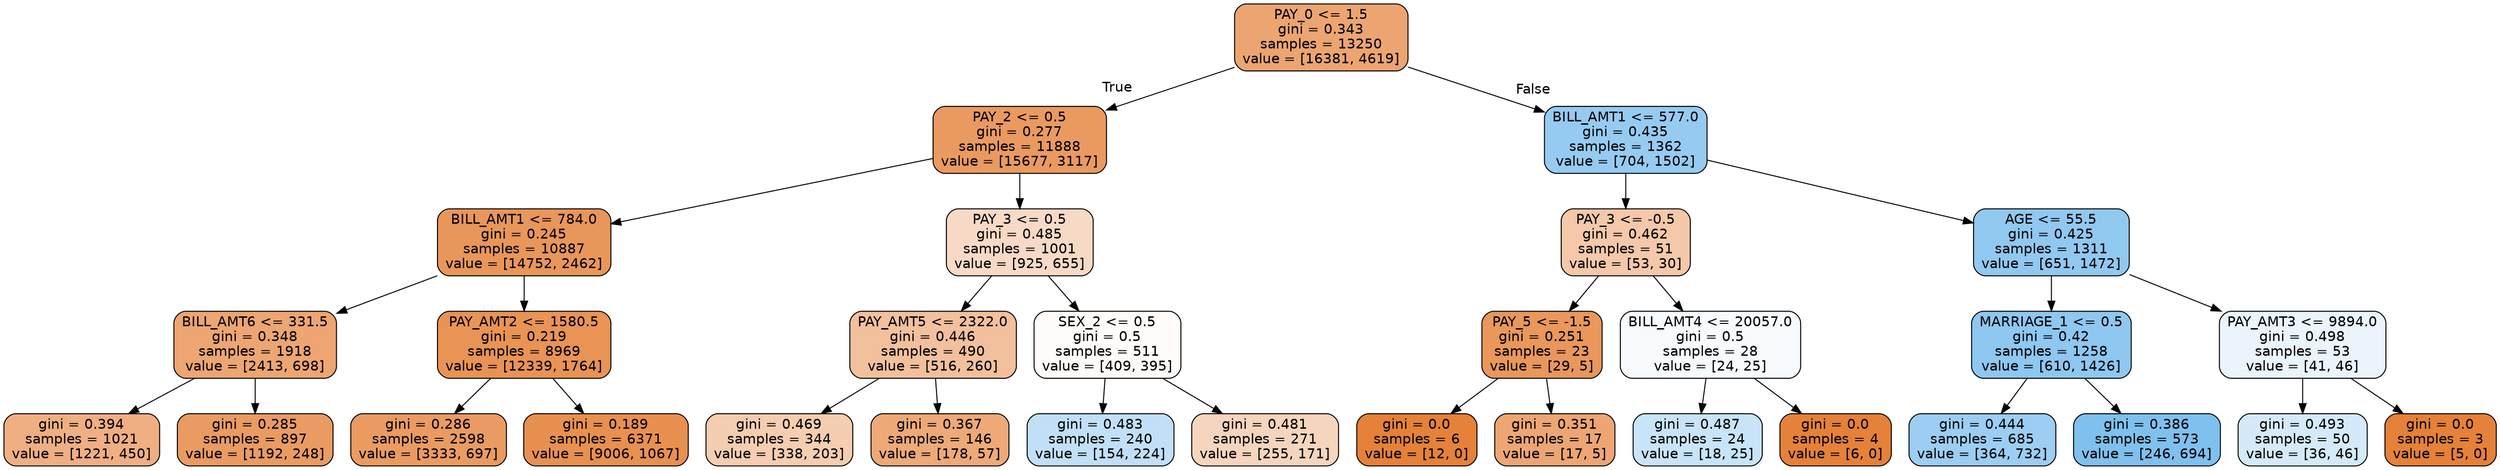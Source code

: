 digraph Tree {
node [shape=box, style="filled, rounded", color="black", fontname=helvetica] ;
edge [fontname=helvetica] ;
0 [label="PAY_0 <= 1.5\ngini = 0.343\nsamples = 13250\nvalue = [16381, 4619]", fillcolor="#eca571"] ;
1 [label="PAY_2 <= 0.5\ngini = 0.277\nsamples = 11888\nvalue = [15677, 3117]", fillcolor="#ea9a60"] ;
0 -> 1 [labeldistance=2.5, labelangle=45, headlabel="True"] ;
2 [label="BILL_AMT1 <= 784.0\ngini = 0.245\nsamples = 10887\nvalue = [14752, 2462]", fillcolor="#e9965a"] ;
1 -> 2 ;
3 [label="BILL_AMT6 <= 331.5\ngini = 0.348\nsamples = 1918\nvalue = [2413, 698]", fillcolor="#eda572"] ;
2 -> 3 ;
4 [label="gini = 0.394\nsamples = 1021\nvalue = [1221, 450]", fillcolor="#efaf82"] ;
3 -> 4 ;
5 [label="gini = 0.285\nsamples = 897\nvalue = [1192, 248]", fillcolor="#ea9b62"] ;
3 -> 5 ;
6 [label="PAY_AMT2 <= 1580.5\ngini = 0.219\nsamples = 8969\nvalue = [12339, 1764]", fillcolor="#e99355"] ;
2 -> 6 ;
7 [label="gini = 0.286\nsamples = 2598\nvalue = [3333, 697]", fillcolor="#ea9b62"] ;
6 -> 7 ;
8 [label="gini = 0.189\nsamples = 6371\nvalue = [9006, 1067]", fillcolor="#e89050"] ;
6 -> 8 ;
9 [label="PAY_3 <= 0.5\ngini = 0.485\nsamples = 1001\nvalue = [925, 655]", fillcolor="#f7dac5"] ;
1 -> 9 ;
10 [label="PAY_AMT5 <= 2322.0\ngini = 0.446\nsamples = 490\nvalue = [516, 260]", fillcolor="#f2c09d"] ;
9 -> 10 ;
11 [label="gini = 0.469\nsamples = 344\nvalue = [338, 203]", fillcolor="#f5cdb0"] ;
10 -> 11 ;
12 [label="gini = 0.367\nsamples = 146\nvalue = [178, 57]", fillcolor="#eda978"] ;
10 -> 12 ;
13 [label="SEX_2 <= 0.5\ngini = 0.5\nsamples = 511\nvalue = [409, 395]", fillcolor="#fefbf8"] ;
9 -> 13 ;
14 [label="gini = 0.483\nsamples = 240\nvalue = [154, 224]", fillcolor="#c1e0f7"] ;
13 -> 14 ;
15 [label="gini = 0.481\nsamples = 271\nvalue = [255, 171]", fillcolor="#f6d5be"] ;
13 -> 15 ;
16 [label="BILL_AMT1 <= 577.0\ngini = 0.435\nsamples = 1362\nvalue = [704, 1502]", fillcolor="#96cbf1"] ;
0 -> 16 [labeldistance=2.5, labelangle=-45, headlabel="False"] ;
17 [label="PAY_3 <= -0.5\ngini = 0.462\nsamples = 51\nvalue = [53, 30]", fillcolor="#f4c8a9"] ;
16 -> 17 ;
18 [label="PAY_5 <= -1.5\ngini = 0.251\nsamples = 23\nvalue = [29, 5]", fillcolor="#e9975b"] ;
17 -> 18 ;
19 [label="gini = 0.0\nsamples = 6\nvalue = [12, 0]", fillcolor="#e58139"] ;
18 -> 19 ;
20 [label="gini = 0.351\nsamples = 17\nvalue = [17, 5]", fillcolor="#eda673"] ;
18 -> 20 ;
21 [label="BILL_AMT4 <= 20057.0\ngini = 0.5\nsamples = 28\nvalue = [24, 25]", fillcolor="#f7fbfe"] ;
17 -> 21 ;
22 [label="gini = 0.487\nsamples = 24\nvalue = [18, 25]", fillcolor="#c8e4f8"] ;
21 -> 22 ;
23 [label="gini = 0.0\nsamples = 4\nvalue = [6, 0]", fillcolor="#e58139"] ;
21 -> 23 ;
24 [label="AGE <= 55.5\ngini = 0.425\nsamples = 1311\nvalue = [651, 1472]", fillcolor="#91c8f0"] ;
16 -> 24 ;
25 [label="MARRIAGE_1 <= 0.5\ngini = 0.42\nsamples = 1258\nvalue = [610, 1426]", fillcolor="#8ec7f0"] ;
24 -> 25 ;
26 [label="gini = 0.444\nsamples = 685\nvalue = [364, 732]", fillcolor="#9bcef2"] ;
25 -> 26 ;
27 [label="gini = 0.386\nsamples = 573\nvalue = [246, 694]", fillcolor="#7fc0ee"] ;
25 -> 27 ;
28 [label="PAY_AMT3 <= 9894.0\ngini = 0.498\nsamples = 53\nvalue = [41, 46]", fillcolor="#e9f4fc"] ;
24 -> 28 ;
29 [label="gini = 0.493\nsamples = 50\nvalue = [36, 46]", fillcolor="#d4eaf9"] ;
28 -> 29 ;
30 [label="gini = 0.0\nsamples = 3\nvalue = [5, 0]", fillcolor="#e58139"] ;
28 -> 30 ;
}